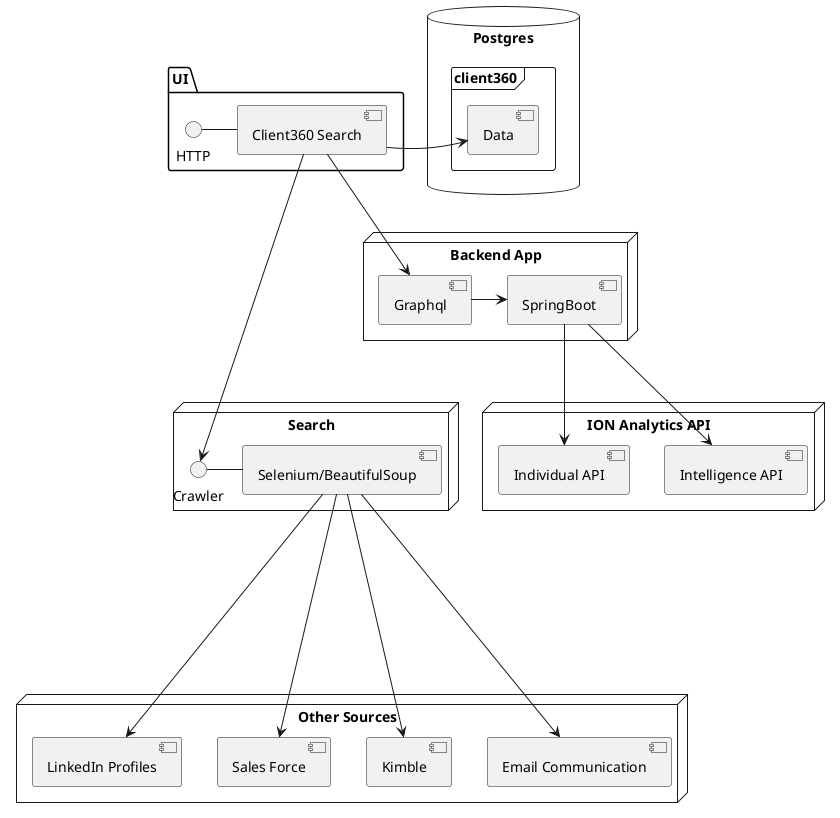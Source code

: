 @startuml
'https://plantuml.com/component-diagram


package "UI" {
  HTTP - [Client360 Search]
}

node "Backend App" {
   [Graphql]
   [SpringBoot]
}

node "ION Analytics API" {
  [Individual API]
  [Intelligence API]
}


node "Other Sources" {
  [LinkedIn Profiles]
  [Sales Force]
  [Kimble]
  [Email Communication]
}

node "Search" {
  Crawler - [Selenium/BeautifulSoup]
  [Client360 Search] ----->Crawler
}

database "Postgres" {
frame "client360" {
    [Data]
  }
}


[Client360 Search] ---> [Graphql]
[Graphql] -> [SpringBoot]
[SpringBoot] ---> [Intelligence API]
[SpringBoot] ---> [Individual API]
[Selenium/BeautifulSoup] -----> [LinkedIn Profiles]
[Selenium/BeautifulSoup] -----> [Sales Force]
[Selenium/BeautifulSoup] -----> [Kimble]
[Selenium/BeautifulSoup] -----> [Email Communication]
[Client360 Search] -> [Data]
@enduml